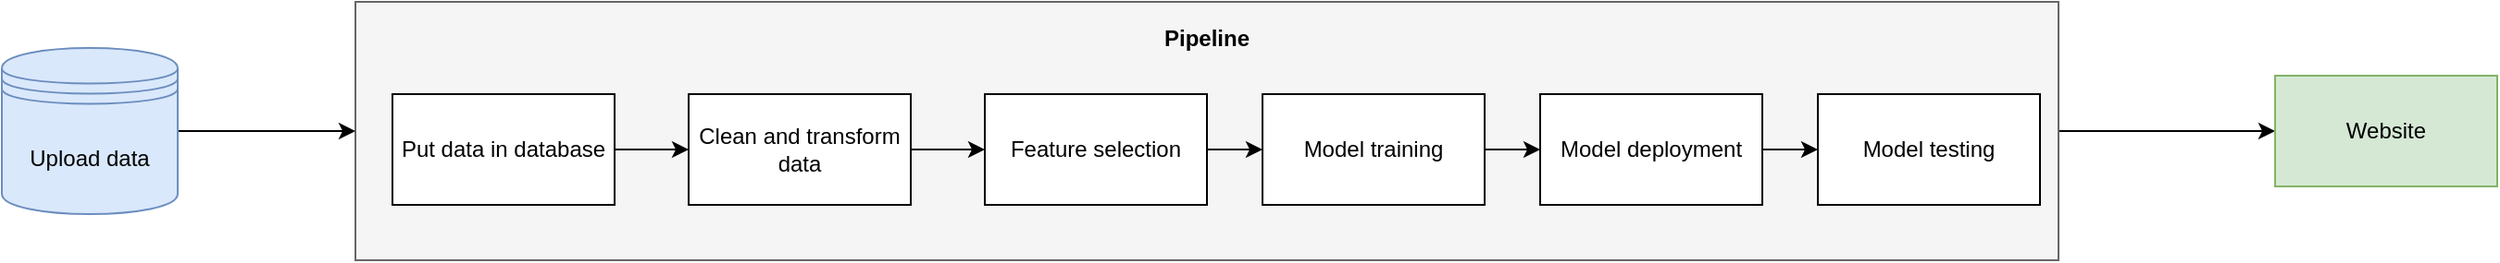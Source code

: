 <mxfile version="12.1.9" type="device" pages="1"><diagram id="iD8-6vF4hmkARQ8f73et" name="Page-1"><mxGraphModel dx="2691" dy="1332" grid="1" gridSize="10" guides="1" tooltips="1" connect="1" arrows="1" fold="1" page="1" pageScale="1" pageWidth="827" pageHeight="1169" math="0" shadow="0"><root><mxCell id="0"/><mxCell id="1" parent="0"/><mxCell id="cAQmHZxjmt-7lo8W22jl-21" style="edgeStyle=orthogonalEdgeStyle;rounded=0;orthogonalLoop=1;jettySize=auto;html=1;exitX=1;exitY=0.5;exitDx=0;exitDy=0;entryX=0;entryY=0.5;entryDx=0;entryDy=0;" edge="1" parent="1" source="cAQmHZxjmt-7lo8W22jl-16" target="cAQmHZxjmt-7lo8W22jl-9"><mxGeometry relative="1" as="geometry"/></mxCell><mxCell id="cAQmHZxjmt-7lo8W22jl-16" value="" style="rounded=0;whiteSpace=wrap;html=1;fillColor=#f5f5f5;strokeColor=#666666;fontColor=#333333;" vertex="1" parent="1"><mxGeometry x="-270" y="70" width="920" height="140" as="geometry"/></mxCell><mxCell id="cAQmHZxjmt-7lo8W22jl-10" value="" style="edgeStyle=orthogonalEdgeStyle;rounded=0;orthogonalLoop=1;jettySize=auto;html=1;" edge="1" parent="1" source="cAQmHZxjmt-7lo8W22jl-2" target="cAQmHZxjmt-7lo8W22jl-3"><mxGeometry relative="1" as="geometry"/></mxCell><mxCell id="cAQmHZxjmt-7lo8W22jl-2" value="Put data in database" style="rounded=0;whiteSpace=wrap;html=1;" vertex="1" parent="1"><mxGeometry x="-250" y="120" width="120" height="60" as="geometry"/></mxCell><mxCell id="cAQmHZxjmt-7lo8W22jl-11" value="" style="edgeStyle=orthogonalEdgeStyle;rounded=0;orthogonalLoop=1;jettySize=auto;html=1;" edge="1" parent="1" source="cAQmHZxjmt-7lo8W22jl-3" target="cAQmHZxjmt-7lo8W22jl-4"><mxGeometry relative="1" as="geometry"/></mxCell><mxCell id="cAQmHZxjmt-7lo8W22jl-3" value="Clean and transform data" style="rounded=0;whiteSpace=wrap;html=1;" vertex="1" parent="1"><mxGeometry x="-90" y="120" width="120" height="60" as="geometry"/></mxCell><mxCell id="cAQmHZxjmt-7lo8W22jl-12" value="" style="edgeStyle=orthogonalEdgeStyle;rounded=0;orthogonalLoop=1;jettySize=auto;html=1;" edge="1" parent="1" source="cAQmHZxjmt-7lo8W22jl-4" target="cAQmHZxjmt-7lo8W22jl-5"><mxGeometry relative="1" as="geometry"/></mxCell><mxCell id="cAQmHZxjmt-7lo8W22jl-4" value="Feature selection" style="rounded=0;whiteSpace=wrap;html=1;" vertex="1" parent="1"><mxGeometry x="70" y="120" width="120" height="60" as="geometry"/></mxCell><mxCell id="cAQmHZxjmt-7lo8W22jl-13" value="" style="edgeStyle=orthogonalEdgeStyle;rounded=0;orthogonalLoop=1;jettySize=auto;html=1;" edge="1" parent="1" source="cAQmHZxjmt-7lo8W22jl-5" target="cAQmHZxjmt-7lo8W22jl-6"><mxGeometry relative="1" as="geometry"/></mxCell><mxCell id="cAQmHZxjmt-7lo8W22jl-5" value="Model training" style="rounded=0;whiteSpace=wrap;html=1;" vertex="1" parent="1"><mxGeometry x="220" y="120" width="120" height="60" as="geometry"/></mxCell><mxCell id="cAQmHZxjmt-7lo8W22jl-14" value="" style="edgeStyle=orthogonalEdgeStyle;rounded=0;orthogonalLoop=1;jettySize=auto;html=1;" edge="1" parent="1" source="cAQmHZxjmt-7lo8W22jl-6" target="cAQmHZxjmt-7lo8W22jl-7"><mxGeometry relative="1" as="geometry"/></mxCell><mxCell id="cAQmHZxjmt-7lo8W22jl-6" value="Model deployment" style="rounded=0;whiteSpace=wrap;html=1;" vertex="1" parent="1"><mxGeometry x="370" y="120" width="120" height="60" as="geometry"/></mxCell><mxCell id="cAQmHZxjmt-7lo8W22jl-7" value="Model testing" style="rounded=0;whiteSpace=wrap;html=1;" vertex="1" parent="1"><mxGeometry x="520" y="120" width="120" height="60" as="geometry"/></mxCell><mxCell id="cAQmHZxjmt-7lo8W22jl-9" value="Website" style="rounded=0;whiteSpace=wrap;html=1;fillColor=#d5e8d4;strokeColor=#82b366;" vertex="1" parent="1"><mxGeometry x="767" y="110" width="120" height="60" as="geometry"/></mxCell><mxCell id="cAQmHZxjmt-7lo8W22jl-17" value="&lt;b&gt;Pipeline&lt;/b&gt;" style="text;html=1;strokeColor=none;fillColor=none;align=center;verticalAlign=middle;whiteSpace=wrap;rounded=0;" vertex="1" parent="1"><mxGeometry x="170" y="80" width="40" height="20" as="geometry"/></mxCell><mxCell id="cAQmHZxjmt-7lo8W22jl-20" style="edgeStyle=orthogonalEdgeStyle;rounded=0;orthogonalLoop=1;jettySize=auto;html=1;exitX=1;exitY=0.5;exitDx=0;exitDy=0;entryX=0;entryY=0.5;entryDx=0;entryDy=0;" edge="1" parent="1" source="cAQmHZxjmt-7lo8W22jl-19" target="cAQmHZxjmt-7lo8W22jl-16"><mxGeometry relative="1" as="geometry"/></mxCell><mxCell id="cAQmHZxjmt-7lo8W22jl-19" value="Upload data" style="shape=datastore;whiteSpace=wrap;html=1;fillColor=#dae8fc;strokeColor=#6c8ebf;" vertex="1" parent="1"><mxGeometry x="-461" y="95" width="95" height="90" as="geometry"/></mxCell></root></mxGraphModel></diagram></mxfile>